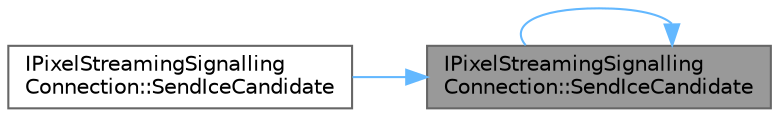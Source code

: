 digraph "IPixelStreamingSignallingConnection::SendIceCandidate"
{
 // INTERACTIVE_SVG=YES
 // LATEX_PDF_SIZE
  bgcolor="transparent";
  edge [fontname=Helvetica,fontsize=10,labelfontname=Helvetica,labelfontsize=10];
  node [fontname=Helvetica,fontsize=10,shape=box,height=0.2,width=0.4];
  rankdir="RL";
  Node1 [id="Node000001",label="IPixelStreamingSignalling\lConnection::SendIceCandidate",height=0.2,width=0.4,color="gray40", fillcolor="grey60", style="filled", fontcolor="black",tooltip="[Streamer only] Sends ice candidate information to the specified player."];
  Node1 -> Node2 [id="edge1_Node000001_Node000002",dir="back",color="steelblue1",style="solid",tooltip=" "];
  Node2 [id="Node000002",label="IPixelStreamingSignalling\lConnection::SendIceCandidate",height=0.2,width=0.4,color="grey40", fillcolor="white", style="filled",URL="$d1/d09/classIPixelStreamingSignallingConnection.html#a95bbde6df107f95802f26db2220288ce",tooltip="[Stream receiver only] Sends ICE candidate information to the streamer."];
  Node1 -> Node1 [id="edge2_Node000001_Node000001",dir="back",color="steelblue1",style="solid",tooltip=" "];
}
